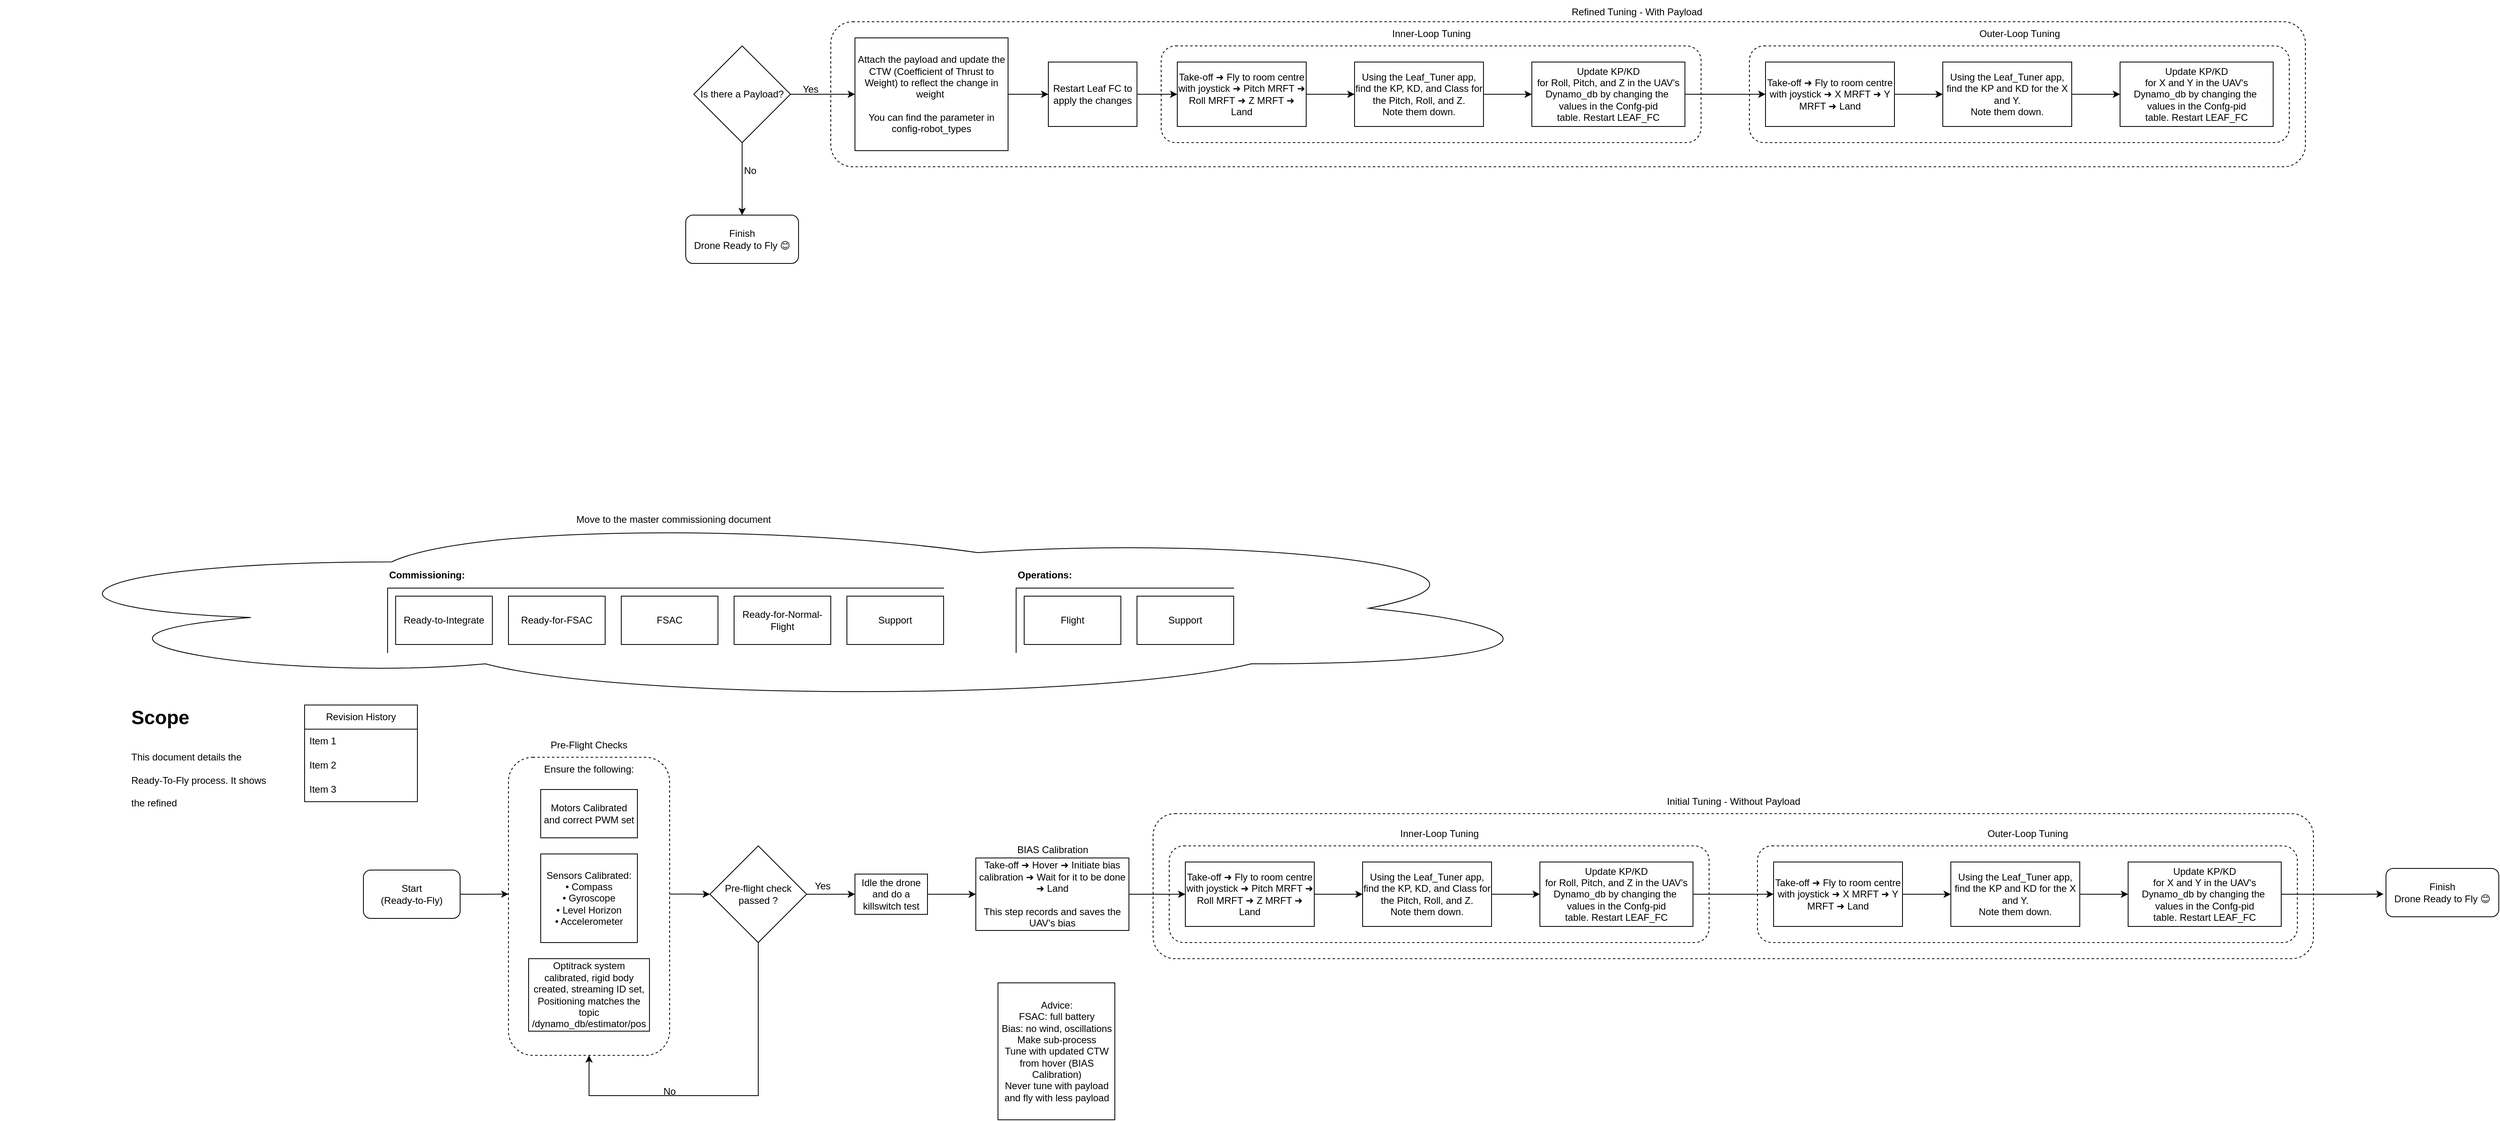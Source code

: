 <mxfile version="28.0.6">
  <diagram name="Ready-to-Fly Process" id="RTF-Process">
    <mxGraphModel dx="2034" dy="1435" grid="1" gridSize="10" guides="1" tooltips="1" connect="1" arrows="1" fold="1" page="1" pageScale="1" pageWidth="1100" pageHeight="850" math="0" shadow="0">
      <root>
        <mxCell id="0" />
        <mxCell id="1" parent="0" />
        <mxCell id="2QeHFksdaz89iDIO9B9A-14" value="" style="ellipse;shape=cloud;whiteSpace=wrap;html=1;fillColor=none;" parent="1" vertex="1">
          <mxGeometry x="-1040" y="40" width="1940" height="230" as="geometry" />
        </mxCell>
        <mxCell id="2QeHFksdaz89iDIO9B9A-10" value="" style="shape=partialRectangle;whiteSpace=wrap;html=1;bottom=0;right=0;fillColor=none;" parent="1" vertex="1">
          <mxGeometry x="220" y="130" width="270" height="80" as="geometry" />
        </mxCell>
        <mxCell id="4uZiJ-rkuIo0SORuHt0V-53" value="&lt;span style=&quot;color: rgba(0, 0, 0, 0); font-family: monospace; font-size: 0px; text-align: start; text-wrap-mode: nowrap;&quot;&gt;%3CmxGraphModel%3E%3Croot%3E%3CmxCell%20id%3D%220%22%2F%3E%3CmxCell%20id%3D%221%22%20parent%3D%220%22%2F%3E%3CmxCell%20id%3D%222%22%20value%3D%22Take-off%20%E2%9E%9C%20Fly%20to%20room%20centre%20with%20joystick%26amp%3Bnbsp%3B%E2%9E%9C%20Pitch%20MRFT%20%E2%9E%9C%20Roll%20MRFT%26amp%3Bnbsp%3B%E2%9E%9C%20Z%20MRFT%20%E2%9E%9C%20Land%22%20style%3D%22rounded%3D0%3BwhiteSpace%3Dwrap%3Bhtml%3D1%3B%22%20vertex%3D%221%22%20parent%3D%221%22%3E%3CmxGeometry%20x%3D%221100%22%20y%3D%22400%22%20width%3D%22160%22%20height%3D%2280%22%20as%3D%22geometry%22%2F%3E%3C%2FmxCell%3E%3C%2Froot%3E%3C%2FmxGraphModel%3E&lt;/span&gt;" style="rounded=1;whiteSpace=wrap;html=1;fillColor=none;dashed=1;" parent="1" vertex="1">
          <mxGeometry x="-10" y="-573" width="1830" height="180" as="geometry" />
        </mxCell>
        <mxCell id="4uZiJ-rkuIo0SORuHt0V-47" value="&lt;span style=&quot;color: rgba(0, 0, 0, 0); font-family: monospace; font-size: 0px; text-align: start; text-wrap-mode: nowrap;&quot;&gt;%3CmxGraphModel%3E%3Croot%3E%3CmxCell%20id%3D%220%22%2F%3E%3CmxCell%20id%3D%221%22%20parent%3D%220%22%2F%3E%3CmxCell%20id%3D%222%22%20value%3D%22Take-off%20%E2%9E%9C%20Fly%20to%20room%20centre%20with%20joystick%26amp%3Bnbsp%3B%E2%9E%9C%20Pitch%20MRFT%20%E2%9E%9C%20Roll%20MRFT%26amp%3Bnbsp%3B%E2%9E%9C%20Z%20MRFT%20%E2%9E%9C%20Land%22%20style%3D%22rounded%3D0%3BwhiteSpace%3Dwrap%3Bhtml%3D1%3B%22%20vertex%3D%221%22%20parent%3D%221%22%3E%3CmxGeometry%20x%3D%221100%22%20y%3D%22400%22%20width%3D%22160%22%20height%3D%2280%22%20as%3D%22geometry%22%2F%3E%3C%2FmxCell%3E%3C%2Froot%3E%3C%2FmxGraphModel%3E&lt;/span&gt;" style="rounded=1;whiteSpace=wrap;html=1;fillColor=none;dashed=1;" parent="1" vertex="1">
          <mxGeometry x="390" y="410" width="1440" height="180" as="geometry" />
        </mxCell>
        <mxCell id="4uZiJ-rkuIo0SORuHt0V-43" value="&lt;span style=&quot;color: rgba(0, 0, 0, 0); font-family: monospace; font-size: 0px; text-align: start; text-wrap-mode: nowrap;&quot;&gt;%3CmxGraphModel%3E%3Croot%3E%3CmxCell%20id%3D%220%22%2F%3E%3CmxCell%20id%3D%221%22%20parent%3D%220%22%2F%3E%3CmxCell%20id%3D%222%22%20value%3D%22Take-off%20%E2%9E%9C%20Fly%20to%20room%20centre%20with%20joystick%26amp%3Bnbsp%3B%E2%9E%9C%20Pitch%20MRFT%20%E2%9E%9C%20Roll%20MRFT%26amp%3Bnbsp%3B%E2%9E%9C%20Z%20MRFT%20%E2%9E%9C%20Land%22%20style%3D%22rounded%3D0%3BwhiteSpace%3Dwrap%3Bhtml%3D1%3B%22%20vertex%3D%221%22%20parent%3D%221%22%3E%3CmxGeometry%20x%3D%221100%22%20y%3D%22400%22%20width%3D%22160%22%20height%3D%2280%22%20as%3D%22geometry%22%2F%3E%3C%2FmxCell%3E%3C%2Froot%3E%3C%2FmxGraphModel%3E&lt;/span&gt;" style="rounded=1;whiteSpace=wrap;html=1;fillColor=none;dashed=1;" parent="1" vertex="1">
          <mxGeometry x="1140" y="450" width="670" height="120" as="geometry" />
        </mxCell>
        <mxCell id="4uZiJ-rkuIo0SORuHt0V-36" value="&lt;span style=&quot;color: rgba(0, 0, 0, 0); font-family: monospace; font-size: 0px; text-align: start; text-wrap-mode: nowrap;&quot;&gt;%3CmxGraphModel%3E%3Croot%3E%3CmxCell%20id%3D%220%22%2F%3E%3CmxCell%20id%3D%221%22%20parent%3D%220%22%2F%3E%3CmxCell%20id%3D%222%22%20value%3D%22Take-off%20%E2%9E%9C%20Fly%20to%20room%20centre%20with%20joystick%26amp%3Bnbsp%3B%E2%9E%9C%20Pitch%20MRFT%20%E2%9E%9C%20Roll%20MRFT%26amp%3Bnbsp%3B%E2%9E%9C%20Z%20MRFT%20%E2%9E%9C%20Land%22%20style%3D%22rounded%3D0%3BwhiteSpace%3Dwrap%3Bhtml%3D1%3B%22%20vertex%3D%221%22%20parent%3D%221%22%3E%3CmxGeometry%20x%3D%221100%22%20y%3D%22400%22%20width%3D%22160%22%20height%3D%2280%22%20as%3D%22geometry%22%2F%3E%3C%2FmxCell%3E%3C%2Froot%3E%3C%2FmxGraphModel%3E&lt;/span&gt;" style="rounded=1;whiteSpace=wrap;html=1;fillColor=none;dashed=1;" parent="1" vertex="1">
          <mxGeometry x="410" y="450" width="670" height="120" as="geometry" />
        </mxCell>
        <mxCell id="4uZiJ-rkuIo0SORuHt0V-8" value="" style="edgeStyle=orthogonalEdgeStyle;rounded=0;orthogonalLoop=1;jettySize=auto;html=1;entryX=0;entryY=0.459;entryDx=0;entryDy=0;entryPerimeter=0;" parent="1" source="n0" target="4uZiJ-rkuIo0SORuHt0V-1" edge="1">
          <mxGeometry relative="1" as="geometry">
            <mxPoint x="-440" y="540" as="targetPoint" />
          </mxGeometry>
        </mxCell>
        <mxCell id="n0" value="Start&#xa;(Ready-to-Fly)" style="rounded=1;whiteSpace=wrap;html=1;" parent="1" vertex="1">
          <mxGeometry x="-590" y="480" width="120" height="60" as="geometry" />
        </mxCell>
        <mxCell id="n2" value="Take-off ➜ Hover ➜ Initiate bias calibration ➜ Wait for it to be done ➜&amp;nbsp;Land&lt;br&gt;&lt;br&gt;&lt;div&gt;This step records and saves the UAV&#39;s bias&lt;/div&gt;" style="rounded=0;whiteSpace=wrap;html=1;" parent="1" vertex="1">
          <mxGeometry x="170" y="465" width="190" height="90" as="geometry" />
        </mxCell>
        <mxCell id="4uZiJ-rkuIo0SORuHt0V-32" value="" style="edgeStyle=orthogonalEdgeStyle;rounded=0;orthogonalLoop=1;jettySize=auto;html=1;" parent="1" source="n3" target="4uZiJ-rkuIo0SORuHt0V-30" edge="1">
          <mxGeometry relative="1" as="geometry" />
        </mxCell>
        <mxCell id="n3" value="Take-off ➜ Fly to room centre with joystick&amp;nbsp;➜ Pitch MRFT ➜ Roll MRFT&amp;nbsp;➜ Z MRFT ➜ Land" style="rounded=0;whiteSpace=wrap;html=1;" parent="1" vertex="1">
          <mxGeometry x="430" y="470" width="160" height="80" as="geometry" />
        </mxCell>
        <mxCell id="4uZiJ-rkuIo0SORuHt0V-45" value="" style="edgeStyle=orthogonalEdgeStyle;rounded=0;orthogonalLoop=1;jettySize=auto;html=1;entryX=0;entryY=0.5;entryDx=0;entryDy=0;" parent="1" source="n4" target="4uZiJ-rkuIo0SORuHt0V-39" edge="1">
          <mxGeometry relative="1" as="geometry" />
        </mxCell>
        <mxCell id="n4" value="Update KP/KD&lt;br&gt;for Roll, Pitch, and Z in the UAV&#39;s Dynamo_db by changing the&amp;nbsp; values in the Confg-pid table.&amp;nbsp;Restart LEAF_FC" style="rounded=0;whiteSpace=wrap;html=1;" parent="1" vertex="1">
          <mxGeometry x="870" y="470" width="190" height="80" as="geometry" />
        </mxCell>
        <mxCell id="n7" value="Finish&#xa;Drone Ready to Fly 😊" style="rounded=1;whiteSpace=wrap;html=1;" parent="1" vertex="1">
          <mxGeometry x="-190" y="-333" width="140" height="60" as="geometry" />
        </mxCell>
        <mxCell id="e2" style="endArrow=classic;html=1;" parent="1" source="n2" target="n3" edge="1">
          <mxGeometry relative="1" as="geometry" />
        </mxCell>
        <mxCell id="4uZiJ-rkuIo0SORuHt0V-7" value="" style="group" parent="1" vertex="1" connectable="0">
          <mxGeometry x="-410" y="310" width="200" height="400" as="geometry" />
        </mxCell>
        <mxCell id="4uZiJ-rkuIo0SORuHt0V-1" value="&lt;span style=&quot;color: rgba(0, 0, 0, 0); font-family: monospace; font-size: 0px; text-align: start; text-wrap-mode: nowrap;&quot;&gt;%3CmxGraphModel%3E%3Croot%3E%3CmxCell%20id%3D%220%22%2F%3E%3CmxCell%20id%3D%221%22%20parent%3D%220%22%2F%3E%3CmxCell%20id%3D%222%22%20value%3D%22Take-off%20%E2%9E%9C%20Fly%20to%20room%20centre%20with%20joystick%26amp%3Bnbsp%3B%E2%9E%9C%20Pitch%20MRFT%20%E2%9E%9C%20Roll%20MRFT%26amp%3Bnbsp%3B%E2%9E%9C%20Z%20MRFT%20%E2%9E%9C%20Land%22%20style%3D%22rounded%3D0%3BwhiteSpace%3Dwrap%3Bhtml%3D1%3B%22%20vertex%3D%221%22%20parent%3D%221%22%3E%3CmxGeometry%20x%3D%221100%22%20y%3D%22400%22%20width%3D%22160%22%20height%3D%2280%22%20as%3D%22geometry%22%2F%3E%3C%2FmxCell%3E%3C%2Froot%3E%3C%2FmxGraphModel%3E&lt;/span&gt;" style="rounded=1;whiteSpace=wrap;html=1;fillColor=none;dashed=1;" parent="4uZiJ-rkuIo0SORuHt0V-7" vertex="1">
          <mxGeometry y="30" width="200" height="370" as="geometry" />
        </mxCell>
        <mxCell id="4uZiJ-rkuIo0SORuHt0V-2" value="Pre-Flight Checks" style="text;strokeColor=none;align=center;fillColor=none;html=1;verticalAlign=middle;whiteSpace=wrap;rounded=0;" parent="4uZiJ-rkuIo0SORuHt0V-7" vertex="1">
          <mxGeometry x="40" width="120" height="30" as="geometry" />
        </mxCell>
        <mxCell id="4uZiJ-rkuIo0SORuHt0V-3" value="Ensure the following:" style="text;strokeColor=none;align=center;fillColor=none;html=1;verticalAlign=middle;whiteSpace=wrap;rounded=0;" parent="4uZiJ-rkuIo0SORuHt0V-7" vertex="1">
          <mxGeometry x="40" y="30" width="120" height="30" as="geometry" />
        </mxCell>
        <mxCell id="4uZiJ-rkuIo0SORuHt0V-4" value="Motors Calibrated and correct PWM set" style="rounded=0;whiteSpace=wrap;html=1;" parent="4uZiJ-rkuIo0SORuHt0V-7" vertex="1">
          <mxGeometry x="40" y="70" width="120" height="60" as="geometry" />
        </mxCell>
        <mxCell id="4uZiJ-rkuIo0SORuHt0V-5" value="Sensors Calibrated:&lt;div&gt;• Compass&lt;/div&gt;&lt;div&gt;• Gyroscope&lt;/div&gt;&lt;div&gt;• Level Horizon&lt;/div&gt;&lt;div&gt;• Accelerometer&lt;/div&gt;" style="rounded=0;whiteSpace=wrap;html=1;" parent="4uZiJ-rkuIo0SORuHt0V-7" vertex="1">
          <mxGeometry x="40" y="150" width="120" height="110" as="geometry" />
        </mxCell>
        <mxCell id="4uZiJ-rkuIo0SORuHt0V-6" value="Optitrack system calibrated, rigid body created, streaming ID set, Positioning matches the topic /dynamo_db/estimator/pos" style="rounded=0;whiteSpace=wrap;html=1;" parent="4uZiJ-rkuIo0SORuHt0V-7" vertex="1">
          <mxGeometry x="25" y="280" width="150" height="90" as="geometry" />
        </mxCell>
        <mxCell id="4uZiJ-rkuIo0SORuHt0V-10" value="" style="edgeStyle=orthogonalEdgeStyle;rounded=0;orthogonalLoop=1;jettySize=auto;html=1;entryX=0;entryY=0.5;entryDx=0;entryDy=0;exitX=1;exitY=0.459;exitDx=0;exitDy=0;exitPerimeter=0;" parent="1" source="4uZiJ-rkuIo0SORuHt0V-1" target="4uZiJ-rkuIo0SORuHt0V-13" edge="1">
          <mxGeometry relative="1" as="geometry">
            <mxPoint x="-190" y="550" as="sourcePoint" />
            <mxPoint x="-160" y="510" as="targetPoint" />
          </mxGeometry>
        </mxCell>
        <mxCell id="4uZiJ-rkuIo0SORuHt0V-27" value="" style="edgeStyle=orthogonalEdgeStyle;rounded=0;orthogonalLoop=1;jettySize=auto;html=1;" parent="1" source="4uZiJ-rkuIo0SORuHt0V-12" target="n2" edge="1">
          <mxGeometry relative="1" as="geometry" />
        </mxCell>
        <mxCell id="4uZiJ-rkuIo0SORuHt0V-12" value="Idle the drone and do a killswitch test" style="rounded=0;whiteSpace=wrap;html=1;" parent="1" vertex="1">
          <mxGeometry x="20" y="485" width="90" height="50" as="geometry" />
        </mxCell>
        <mxCell id="4uZiJ-rkuIo0SORuHt0V-15" value="" style="edgeStyle=orthogonalEdgeStyle;rounded=0;orthogonalLoop=1;jettySize=auto;html=1;entryX=0.5;entryY=1;entryDx=0;entryDy=0;exitX=0.5;exitY=1;exitDx=0;exitDy=0;" parent="1" source="4uZiJ-rkuIo0SORuHt0V-13" target="4uZiJ-rkuIo0SORuHt0V-1" edge="1">
          <mxGeometry relative="1" as="geometry">
            <mxPoint x="-100" y="680" as="targetPoint" />
            <Array as="points">
              <mxPoint x="-100" y="760" />
              <mxPoint x="-310" y="760" />
            </Array>
          </mxGeometry>
        </mxCell>
        <mxCell id="4uZiJ-rkuIo0SORuHt0V-16" value="" style="edgeStyle=orthogonalEdgeStyle;rounded=0;orthogonalLoop=1;jettySize=auto;html=1;" parent="1" source="4uZiJ-rkuIo0SORuHt0V-13" target="4uZiJ-rkuIo0SORuHt0V-12" edge="1">
          <mxGeometry relative="1" as="geometry" />
        </mxCell>
        <mxCell id="4uZiJ-rkuIo0SORuHt0V-13" value="Pre-flight check passed ?" style="rhombus;whiteSpace=wrap;html=1;" parent="1" vertex="1">
          <mxGeometry x="-160" y="450" width="120" height="120" as="geometry" />
        </mxCell>
        <mxCell id="4uZiJ-rkuIo0SORuHt0V-24" value="Yes" style="text;strokeColor=none;align=center;fillColor=none;html=1;verticalAlign=middle;whiteSpace=wrap;rounded=0;" parent="1" vertex="1">
          <mxGeometry x="-50" y="485" width="60" height="30" as="geometry" />
        </mxCell>
        <mxCell id="4uZiJ-rkuIo0SORuHt0V-25" value="No" style="text;strokeColor=none;align=center;fillColor=none;html=1;verticalAlign=middle;whiteSpace=wrap;rounded=0;" parent="1" vertex="1">
          <mxGeometry x="-240" y="740" width="60" height="30" as="geometry" />
        </mxCell>
        <mxCell id="4uZiJ-rkuIo0SORuHt0V-28" value="BIAS Calibration" style="text;strokeColor=none;align=center;fillColor=none;html=1;verticalAlign=middle;whiteSpace=wrap;rounded=0;" parent="1" vertex="1">
          <mxGeometry x="212.5" y="440" width="105" height="30" as="geometry" />
        </mxCell>
        <mxCell id="4uZiJ-rkuIo0SORuHt0V-33" value="" style="edgeStyle=orthogonalEdgeStyle;rounded=0;orthogonalLoop=1;jettySize=auto;html=1;" parent="1" source="4uZiJ-rkuIo0SORuHt0V-30" target="n4" edge="1">
          <mxGeometry relative="1" as="geometry" />
        </mxCell>
        <mxCell id="4uZiJ-rkuIo0SORuHt0V-30" value="Using the Leaf_Tuner app, find the KP, KD, and Class for the Pitch, Roll, and Z.&lt;br&gt;Note them down." style="rounded=0;whiteSpace=wrap;html=1;" parent="1" vertex="1">
          <mxGeometry x="650" y="470" width="160" height="80" as="geometry" />
        </mxCell>
        <mxCell id="4uZiJ-rkuIo0SORuHt0V-37" value="Inner-&lt;span style=&quot;background-color: transparent; color: light-dark(rgb(0, 0, 0), rgb(255, 255, 255));&quot;&gt;Loop Tuning&lt;/span&gt;" style="text;strokeColor=none;align=center;fillColor=none;html=1;verticalAlign=middle;whiteSpace=wrap;rounded=0;" parent="1" vertex="1">
          <mxGeometry x="692.5" y="420" width="105" height="30" as="geometry" />
        </mxCell>
        <mxCell id="4uZiJ-rkuIo0SORuHt0V-38" value="" style="edgeStyle=orthogonalEdgeStyle;rounded=0;orthogonalLoop=1;jettySize=auto;html=1;" parent="1" source="4uZiJ-rkuIo0SORuHt0V-39" target="4uZiJ-rkuIo0SORuHt0V-42" edge="1">
          <mxGeometry relative="1" as="geometry" />
        </mxCell>
        <mxCell id="4uZiJ-rkuIo0SORuHt0V-39" value="Take-off ➜ Fly to room centre with joystick&amp;nbsp;➜ X MRFT ➜ Y MRFT ➜ Land" style="rounded=0;whiteSpace=wrap;html=1;" parent="1" vertex="1">
          <mxGeometry x="1160" y="470" width="160" height="80" as="geometry" />
        </mxCell>
        <mxCell id="4uZiJ-rkuIo0SORuHt0V-40" value="Update KP/KD&lt;br&gt;for X and Y in the UAV&#39;s Dynamo_db by changing the&amp;nbsp; values in the Confg-pid table.&amp;nbsp;Restart LEAF_FC" style="rounded=0;whiteSpace=wrap;html=1;" parent="1" vertex="1">
          <mxGeometry x="1600" y="470" width="190" height="80" as="geometry" />
        </mxCell>
        <mxCell id="4uZiJ-rkuIo0SORuHt0V-41" value="" style="edgeStyle=orthogonalEdgeStyle;rounded=0;orthogonalLoop=1;jettySize=auto;html=1;" parent="1" source="4uZiJ-rkuIo0SORuHt0V-42" target="4uZiJ-rkuIo0SORuHt0V-40" edge="1">
          <mxGeometry relative="1" as="geometry" />
        </mxCell>
        <mxCell id="4uZiJ-rkuIo0SORuHt0V-42" value="Using the Leaf_Tuner app, find the KP and KD for the X and Y.&lt;br&gt;Note them down." style="rounded=0;whiteSpace=wrap;html=1;" parent="1" vertex="1">
          <mxGeometry x="1380" y="470" width="160" height="80" as="geometry" />
        </mxCell>
        <mxCell id="4uZiJ-rkuIo0SORuHt0V-44" value="Outer-&lt;span style=&quot;background-color: transparent; color: light-dark(rgb(0, 0, 0), rgb(255, 255, 255));&quot;&gt;Loop Tuning&lt;/span&gt;" style="text;strokeColor=none;align=center;fillColor=none;html=1;verticalAlign=middle;whiteSpace=wrap;rounded=0;" parent="1" vertex="1">
          <mxGeometry x="1422.5" y="420" width="105" height="30" as="geometry" />
        </mxCell>
        <mxCell id="4uZiJ-rkuIo0SORuHt0V-48" value="Initial Tuning - Without Payload" style="text;strokeColor=none;align=center;fillColor=none;html=1;verticalAlign=middle;whiteSpace=wrap;rounded=0;" parent="1" vertex="1">
          <mxGeometry x="1013.75" y="380" width="192.5" height="30" as="geometry" />
        </mxCell>
        <mxCell id="4uZiJ-rkuIo0SORuHt0V-52" value="" style="edgeStyle=orthogonalEdgeStyle;rounded=0;orthogonalLoop=1;jettySize=auto;html=1;" parent="1" source="4uZiJ-rkuIo0SORuHt0V-50" target="n7" edge="1">
          <mxGeometry relative="1" as="geometry" />
        </mxCell>
        <mxCell id="4uZiJ-rkuIo0SORuHt0V-73" value="" style="edgeStyle=orthogonalEdgeStyle;rounded=0;orthogonalLoop=1;jettySize=auto;html=1;" parent="1" source="4uZiJ-rkuIo0SORuHt0V-50" target="4uZiJ-rkuIo0SORuHt0V-72" edge="1">
          <mxGeometry relative="1" as="geometry" />
        </mxCell>
        <mxCell id="4uZiJ-rkuIo0SORuHt0V-50" value="Is there a Payload?" style="rhombus;whiteSpace=wrap;html=1;" parent="1" vertex="1">
          <mxGeometry x="-180" y="-543" width="120" height="120" as="geometry" />
        </mxCell>
        <mxCell id="4uZiJ-rkuIo0SORuHt0V-51" value="" style="edgeStyle=orthogonalEdgeStyle;rounded=0;orthogonalLoop=1;jettySize=auto;html=1;exitX=1;exitY=0.5;exitDx=0;exitDy=0;entryX=-0.021;entryY=0.531;entryDx=0;entryDy=0;entryPerimeter=0;" parent="1" source="4uZiJ-rkuIo0SORuHt0V-40" target="4uZiJ-rkuIo0SORuHt0V-82" edge="1">
          <mxGeometry relative="1" as="geometry">
            <mxPoint x="1640" y="630" as="sourcePoint" />
            <mxPoint x="1960" y="510" as="targetPoint" />
          </mxGeometry>
        </mxCell>
        <mxCell id="4uZiJ-rkuIo0SORuHt0V-54" value="&lt;span style=&quot;color: rgba(0, 0, 0, 0); font-family: monospace; font-size: 0px; text-align: start; text-wrap-mode: nowrap;&quot;&gt;%3CmxGraphModel%3E%3Croot%3E%3CmxCell%20id%3D%220%22%2F%3E%3CmxCell%20id%3D%221%22%20parent%3D%220%22%2F%3E%3CmxCell%20id%3D%222%22%20value%3D%22Take-off%20%E2%9E%9C%20Fly%20to%20room%20centre%20with%20joystick%26amp%3Bnbsp%3B%E2%9E%9C%20Pitch%20MRFT%20%E2%9E%9C%20Roll%20MRFT%26amp%3Bnbsp%3B%E2%9E%9C%20Z%20MRFT%20%E2%9E%9C%20Land%22%20style%3D%22rounded%3D0%3BwhiteSpace%3Dwrap%3Bhtml%3D1%3B%22%20vertex%3D%221%22%20parent%3D%221%22%3E%3CmxGeometry%20x%3D%221100%22%20y%3D%22400%22%20width%3D%22160%22%20height%3D%2280%22%20as%3D%22geometry%22%2F%3E%3C%2FmxCell%3E%3C%2Froot%3E%3C%2FmxGraphModel%3E&lt;/span&gt;" style="rounded=1;whiteSpace=wrap;html=1;fillColor=none;dashed=1;" parent="1" vertex="1">
          <mxGeometry x="1130" y="-543" width="670" height="120" as="geometry" />
        </mxCell>
        <mxCell id="4uZiJ-rkuIo0SORuHt0V-55" value="&lt;span style=&quot;color: rgba(0, 0, 0, 0); font-family: monospace; font-size: 0px; text-align: start; text-wrap-mode: nowrap;&quot;&gt;%3CmxGraphModel%3E%3Croot%3E%3CmxCell%20id%3D%220%22%2F%3E%3CmxCell%20id%3D%221%22%20parent%3D%220%22%2F%3E%3CmxCell%20id%3D%222%22%20value%3D%22Take-off%20%E2%9E%9C%20Fly%20to%20room%20centre%20with%20joystick%26amp%3Bnbsp%3B%E2%9E%9C%20Pitch%20MRFT%20%E2%9E%9C%20Roll%20MRFT%26amp%3Bnbsp%3B%E2%9E%9C%20Z%20MRFT%20%E2%9E%9C%20Land%22%20style%3D%22rounded%3D0%3BwhiteSpace%3Dwrap%3Bhtml%3D1%3B%22%20vertex%3D%221%22%20parent%3D%221%22%3E%3CmxGeometry%20x%3D%221100%22%20y%3D%22400%22%20width%3D%22160%22%20height%3D%2280%22%20as%3D%22geometry%22%2F%3E%3C%2FmxCell%3E%3C%2Froot%3E%3C%2FmxGraphModel%3E&lt;/span&gt;" style="rounded=1;whiteSpace=wrap;html=1;fillColor=none;dashed=1;" parent="1" vertex="1">
          <mxGeometry x="400" y="-543" width="670" height="120" as="geometry" />
        </mxCell>
        <mxCell id="4uZiJ-rkuIo0SORuHt0V-56" value="" style="edgeStyle=orthogonalEdgeStyle;rounded=0;orthogonalLoop=1;jettySize=auto;html=1;" parent="1" source="4uZiJ-rkuIo0SORuHt0V-57" target="4uZiJ-rkuIo0SORuHt0V-61" edge="1">
          <mxGeometry relative="1" as="geometry" />
        </mxCell>
        <mxCell id="4uZiJ-rkuIo0SORuHt0V-57" value="Take-off ➜ Fly to room centre with joystick&amp;nbsp;➜ Pitch MRFT ➜ Roll MRFT&amp;nbsp;➜ Z MRFT ➜ Land" style="rounded=0;whiteSpace=wrap;html=1;" parent="1" vertex="1">
          <mxGeometry x="420" y="-523" width="160" height="80" as="geometry" />
        </mxCell>
        <mxCell id="4uZiJ-rkuIo0SORuHt0V-58" value="" style="edgeStyle=orthogonalEdgeStyle;rounded=0;orthogonalLoop=1;jettySize=auto;html=1;entryX=0;entryY=0.5;entryDx=0;entryDy=0;" parent="1" source="4uZiJ-rkuIo0SORuHt0V-59" target="4uZiJ-rkuIo0SORuHt0V-64" edge="1">
          <mxGeometry relative="1" as="geometry" />
        </mxCell>
        <mxCell id="4uZiJ-rkuIo0SORuHt0V-59" value="Update KP/KD&lt;br&gt;for Roll, Pitch, and Z in the UAV&#39;s Dynamo_db by changing the&amp;nbsp; values in the Confg-pid table.&amp;nbsp;Restart LEAF_FC" style="rounded=0;whiteSpace=wrap;html=1;" parent="1" vertex="1">
          <mxGeometry x="860" y="-523" width="190" height="80" as="geometry" />
        </mxCell>
        <mxCell id="4uZiJ-rkuIo0SORuHt0V-60" value="" style="edgeStyle=orthogonalEdgeStyle;rounded=0;orthogonalLoop=1;jettySize=auto;html=1;" parent="1" source="4uZiJ-rkuIo0SORuHt0V-61" target="4uZiJ-rkuIo0SORuHt0V-59" edge="1">
          <mxGeometry relative="1" as="geometry" />
        </mxCell>
        <mxCell id="4uZiJ-rkuIo0SORuHt0V-61" value="Using the Leaf_Tuner app, find the KP, KD, and Class for the Pitch, Roll, and Z.&lt;br&gt;Note them down." style="rounded=0;whiteSpace=wrap;html=1;" parent="1" vertex="1">
          <mxGeometry x="640" y="-523" width="160" height="80" as="geometry" />
        </mxCell>
        <mxCell id="4uZiJ-rkuIo0SORuHt0V-62" value="Inner-&lt;span style=&quot;background-color: transparent; color: light-dark(rgb(0, 0, 0), rgb(255, 255, 255));&quot;&gt;Loop Tuning&lt;/span&gt;" style="text;strokeColor=none;align=center;fillColor=none;html=1;verticalAlign=middle;whiteSpace=wrap;rounded=0;" parent="1" vertex="1">
          <mxGeometry x="682.5" y="-573" width="105" height="30" as="geometry" />
        </mxCell>
        <mxCell id="4uZiJ-rkuIo0SORuHt0V-63" value="" style="edgeStyle=orthogonalEdgeStyle;rounded=0;orthogonalLoop=1;jettySize=auto;html=1;" parent="1" source="4uZiJ-rkuIo0SORuHt0V-64" target="4uZiJ-rkuIo0SORuHt0V-67" edge="1">
          <mxGeometry relative="1" as="geometry" />
        </mxCell>
        <mxCell id="4uZiJ-rkuIo0SORuHt0V-64" value="Take-off ➜ Fly to room centre with joystick&amp;nbsp;➜ X MRFT ➜ Y MRFT ➜ Land" style="rounded=0;whiteSpace=wrap;html=1;" parent="1" vertex="1">
          <mxGeometry x="1150" y="-523" width="160" height="80" as="geometry" />
        </mxCell>
        <mxCell id="4uZiJ-rkuIo0SORuHt0V-65" value="Update KP/KD&lt;br&gt;for X and Y in the UAV&#39;s Dynamo_db by changing the&amp;nbsp; values in the Confg-pid table.&amp;nbsp;Restart LEAF_FC" style="rounded=0;whiteSpace=wrap;html=1;" parent="1" vertex="1">
          <mxGeometry x="1590" y="-523" width="190" height="80" as="geometry" />
        </mxCell>
        <mxCell id="4uZiJ-rkuIo0SORuHt0V-66" value="" style="edgeStyle=orthogonalEdgeStyle;rounded=0;orthogonalLoop=1;jettySize=auto;html=1;" parent="1" source="4uZiJ-rkuIo0SORuHt0V-67" target="4uZiJ-rkuIo0SORuHt0V-65" edge="1">
          <mxGeometry relative="1" as="geometry" />
        </mxCell>
        <mxCell id="4uZiJ-rkuIo0SORuHt0V-67" value="Using the Leaf_Tuner app, find the KP and KD for the X and Y.&lt;br&gt;Note them down." style="rounded=0;whiteSpace=wrap;html=1;" parent="1" vertex="1">
          <mxGeometry x="1370" y="-523" width="160" height="80" as="geometry" />
        </mxCell>
        <mxCell id="4uZiJ-rkuIo0SORuHt0V-68" value="Outer-&lt;span style=&quot;background-color: transparent; color: light-dark(rgb(0, 0, 0), rgb(255, 255, 255));&quot;&gt;Loop Tuning&lt;/span&gt;" style="text;strokeColor=none;align=center;fillColor=none;html=1;verticalAlign=middle;whiteSpace=wrap;rounded=0;" parent="1" vertex="1">
          <mxGeometry x="1412.5" y="-573" width="105" height="30" as="geometry" />
        </mxCell>
        <mxCell id="4uZiJ-rkuIo0SORuHt0V-69" value="Refined Tuning - With Payload" style="text;strokeColor=none;align=center;fillColor=none;html=1;verticalAlign=middle;whiteSpace=wrap;rounded=0;" parent="1" vertex="1">
          <mxGeometry x="893.75" y="-600" width="192.5" height="30" as="geometry" />
        </mxCell>
        <mxCell id="4uZiJ-rkuIo0SORuHt0V-77" value="" style="edgeStyle=orthogonalEdgeStyle;rounded=0;orthogonalLoop=1;jettySize=auto;html=1;" parent="1" source="4uZiJ-rkuIo0SORuHt0V-72" target="4uZiJ-rkuIo0SORuHt0V-76" edge="1">
          <mxGeometry relative="1" as="geometry" />
        </mxCell>
        <mxCell id="4uZiJ-rkuIo0SORuHt0V-72" value="Attach the payload and update the CTW (Coefficient of Thrust to Weight) to reflect the change in weight&amp;nbsp;&lt;br&gt;&lt;br&gt;You can find the parameter in config-robot_types" style="rounded=0;whiteSpace=wrap;html=1;" parent="1" vertex="1">
          <mxGeometry x="20" y="-553" width="190" height="140" as="geometry" />
        </mxCell>
        <mxCell id="4uZiJ-rkuIo0SORuHt0V-78" value="" style="edgeStyle=orthogonalEdgeStyle;rounded=0;orthogonalLoop=1;jettySize=auto;html=1;" parent="1" source="4uZiJ-rkuIo0SORuHt0V-76" target="4uZiJ-rkuIo0SORuHt0V-57" edge="1">
          <mxGeometry relative="1" as="geometry" />
        </mxCell>
        <mxCell id="4uZiJ-rkuIo0SORuHt0V-76" value="Restart Leaf FC to apply the changes" style="rounded=0;whiteSpace=wrap;html=1;" parent="1" vertex="1">
          <mxGeometry x="260" y="-523" width="110" height="80" as="geometry" />
        </mxCell>
        <mxCell id="4uZiJ-rkuIo0SORuHt0V-82" value="Finish&#xa;Drone Ready to Fly 😊" style="rounded=1;whiteSpace=wrap;html=1;" parent="1" vertex="1">
          <mxGeometry x="1920" y="478" width="140" height="60" as="geometry" />
        </mxCell>
        <mxCell id="4uZiJ-rkuIo0SORuHt0V-83" value="Yes" style="text;strokeColor=none;align=center;fillColor=none;html=1;verticalAlign=middle;whiteSpace=wrap;rounded=0;" parent="1" vertex="1">
          <mxGeometry x="-65" y="-504" width="60" height="30" as="geometry" />
        </mxCell>
        <mxCell id="4uZiJ-rkuIo0SORuHt0V-85" value="No" style="text;strokeColor=none;align=center;fillColor=none;html=1;verticalAlign=middle;whiteSpace=wrap;rounded=0;" parent="1" vertex="1">
          <mxGeometry x="-140" y="-403" width="60" height="30" as="geometry" />
        </mxCell>
        <mxCell id="2QeHFksdaz89iDIO9B9A-1" value="" style="shape=partialRectangle;whiteSpace=wrap;html=1;bottom=0;right=0;fillColor=none;" parent="1" vertex="1">
          <mxGeometry x="-560" y="130" width="690" height="80" as="geometry" />
        </mxCell>
        <mxCell id="2QeHFksdaz89iDIO9B9A-4" value="Ready-to-Integrate" style="rounded=0;whiteSpace=wrap;html=1;" parent="1" vertex="1">
          <mxGeometry x="-550" y="140" width="120" height="60" as="geometry" />
        </mxCell>
        <mxCell id="2QeHFksdaz89iDIO9B9A-5" value="Ready-for-FSAC" style="rounded=0;whiteSpace=wrap;html=1;" parent="1" vertex="1">
          <mxGeometry x="-410" y="140" width="120" height="60" as="geometry" />
        </mxCell>
        <mxCell id="2QeHFksdaz89iDIO9B9A-6" value="FSAC" style="rounded=0;whiteSpace=wrap;html=1;" parent="1" vertex="1">
          <mxGeometry x="-270" y="140" width="120" height="60" as="geometry" />
        </mxCell>
        <mxCell id="2QeHFksdaz89iDIO9B9A-7" value="Ready-for-Normal-Flight" style="rounded=0;whiteSpace=wrap;html=1;" parent="1" vertex="1">
          <mxGeometry x="-130" y="140" width="120" height="60" as="geometry" />
        </mxCell>
        <mxCell id="2QeHFksdaz89iDIO9B9A-8" value="Flight" style="rounded=0;whiteSpace=wrap;html=1;" parent="1" vertex="1">
          <mxGeometry x="230" y="140" width="120" height="60" as="geometry" />
        </mxCell>
        <mxCell id="2QeHFksdaz89iDIO9B9A-9" value="Commissioning:" style="text;html=1;align=left;verticalAlign=top;whiteSpace=wrap;rounded=0;fontStyle=1" parent="1" vertex="1">
          <mxGeometry x="-560" y="100" width="100" height="30" as="geometry" />
        </mxCell>
        <mxCell id="2QeHFksdaz89iDIO9B9A-11" value="Operations:" style="text;html=1;align=left;verticalAlign=top;whiteSpace=wrap;rounded=0;fontStyle=1" parent="1" vertex="1">
          <mxGeometry x="220" y="100" width="100" height="30" as="geometry" />
        </mxCell>
        <mxCell id="2QeHFksdaz89iDIO9B9A-12" value="Support" style="rounded=0;whiteSpace=wrap;html=1;" parent="1" vertex="1">
          <mxGeometry x="370" y="140" width="120" height="60" as="geometry" />
        </mxCell>
        <mxCell id="2QeHFksdaz89iDIO9B9A-13" value="Support" style="rounded=0;whiteSpace=wrap;html=1;" parent="1" vertex="1">
          <mxGeometry x="10" y="140" width="120" height="60" as="geometry" />
        </mxCell>
        <mxCell id="2QeHFksdaz89iDIO9B9A-15" value="Move to the master commissioning document" style="text;html=1;align=center;verticalAlign=middle;whiteSpace=wrap;rounded=0;" parent="1" vertex="1">
          <mxGeometry x="-390" y="30" width="370" height="30" as="geometry" />
        </mxCell>
        <mxCell id="2QeHFksdaz89iDIO9B9A-17" value="Advice:&lt;br&gt;&lt;div&gt;FSAC: full battery&lt;br&gt;Bias: no wind, oscillations&lt;br&gt;Make sub-process&lt;br&gt;Tune with updated CTW from hover (BIAS Calibration)&lt;br&gt;Never tune with payload and fly with less payload&lt;/div&gt;" style="rounded=0;whiteSpace=wrap;html=1;" parent="1" vertex="1">
          <mxGeometry x="197.5" y="620" width="145" height="170" as="geometry" />
        </mxCell>
        <mxCell id="mLs2Mze-VJqQUgzR3Upy-1" value="Revision History" style="swimlane;fontStyle=0;childLayout=stackLayout;horizontal=1;startSize=30;horizontalStack=0;resizeParent=1;resizeParentMax=0;resizeLast=0;collapsible=1;marginBottom=0;whiteSpace=wrap;html=1;" vertex="1" parent="1">
          <mxGeometry x="-663" y="275.14" width="140" height="120" as="geometry" />
        </mxCell>
        <mxCell id="mLs2Mze-VJqQUgzR3Upy-2" value="Item 1" style="text;strokeColor=none;fillColor=none;align=left;verticalAlign=middle;spacingLeft=4;spacingRight=4;overflow=hidden;points=[[0,0.5],[1,0.5]];portConstraint=eastwest;rotatable=0;whiteSpace=wrap;html=1;" vertex="1" parent="mLs2Mze-VJqQUgzR3Upy-1">
          <mxGeometry y="30" width="140" height="30" as="geometry" />
        </mxCell>
        <mxCell id="mLs2Mze-VJqQUgzR3Upy-3" value="Item 2" style="text;strokeColor=none;fillColor=none;align=left;verticalAlign=middle;spacingLeft=4;spacingRight=4;overflow=hidden;points=[[0,0.5],[1,0.5]];portConstraint=eastwest;rotatable=0;whiteSpace=wrap;html=1;" vertex="1" parent="mLs2Mze-VJqQUgzR3Upy-1">
          <mxGeometry y="60" width="140" height="30" as="geometry" />
        </mxCell>
        <mxCell id="mLs2Mze-VJqQUgzR3Upy-4" value="Item 3" style="text;strokeColor=none;fillColor=none;align=left;verticalAlign=middle;spacingLeft=4;spacingRight=4;overflow=hidden;points=[[0,0.5],[1,0.5]];portConstraint=eastwest;rotatable=0;whiteSpace=wrap;html=1;" vertex="1" parent="mLs2Mze-VJqQUgzR3Upy-1">
          <mxGeometry y="90" width="140" height="30" as="geometry" />
        </mxCell>
        <mxCell id="mLs2Mze-VJqQUgzR3Upy-5" value="&lt;h1 style=&quot;margin-top: 0px;&quot;&gt;&lt;span style=&quot;background-color: transparent; color: light-dark(rgb(0, 0, 0), rgb(255, 255, 255));&quot;&gt;Scope&lt;/span&gt;&lt;/h1&gt;&lt;h1 style=&quot;margin-top: 0px;&quot;&gt;&lt;span style=&quot;background-color: transparent; color: light-dark(rgb(0, 0, 0), rgb(255, 255, 255)); font-size: 12px; font-weight: normal;&quot;&gt;This document details the Ready-To-Fly process. It shows the refined&amp;nbsp;&lt;/span&gt;&lt;/h1&gt;" style="text;html=1;whiteSpace=wrap;overflow=hidden;rounded=0;" vertex="1" parent="1">
          <mxGeometry x="-880" y="270" width="180" height="230" as="geometry" />
        </mxCell>
      </root>
    </mxGraphModel>
  </diagram>
</mxfile>
